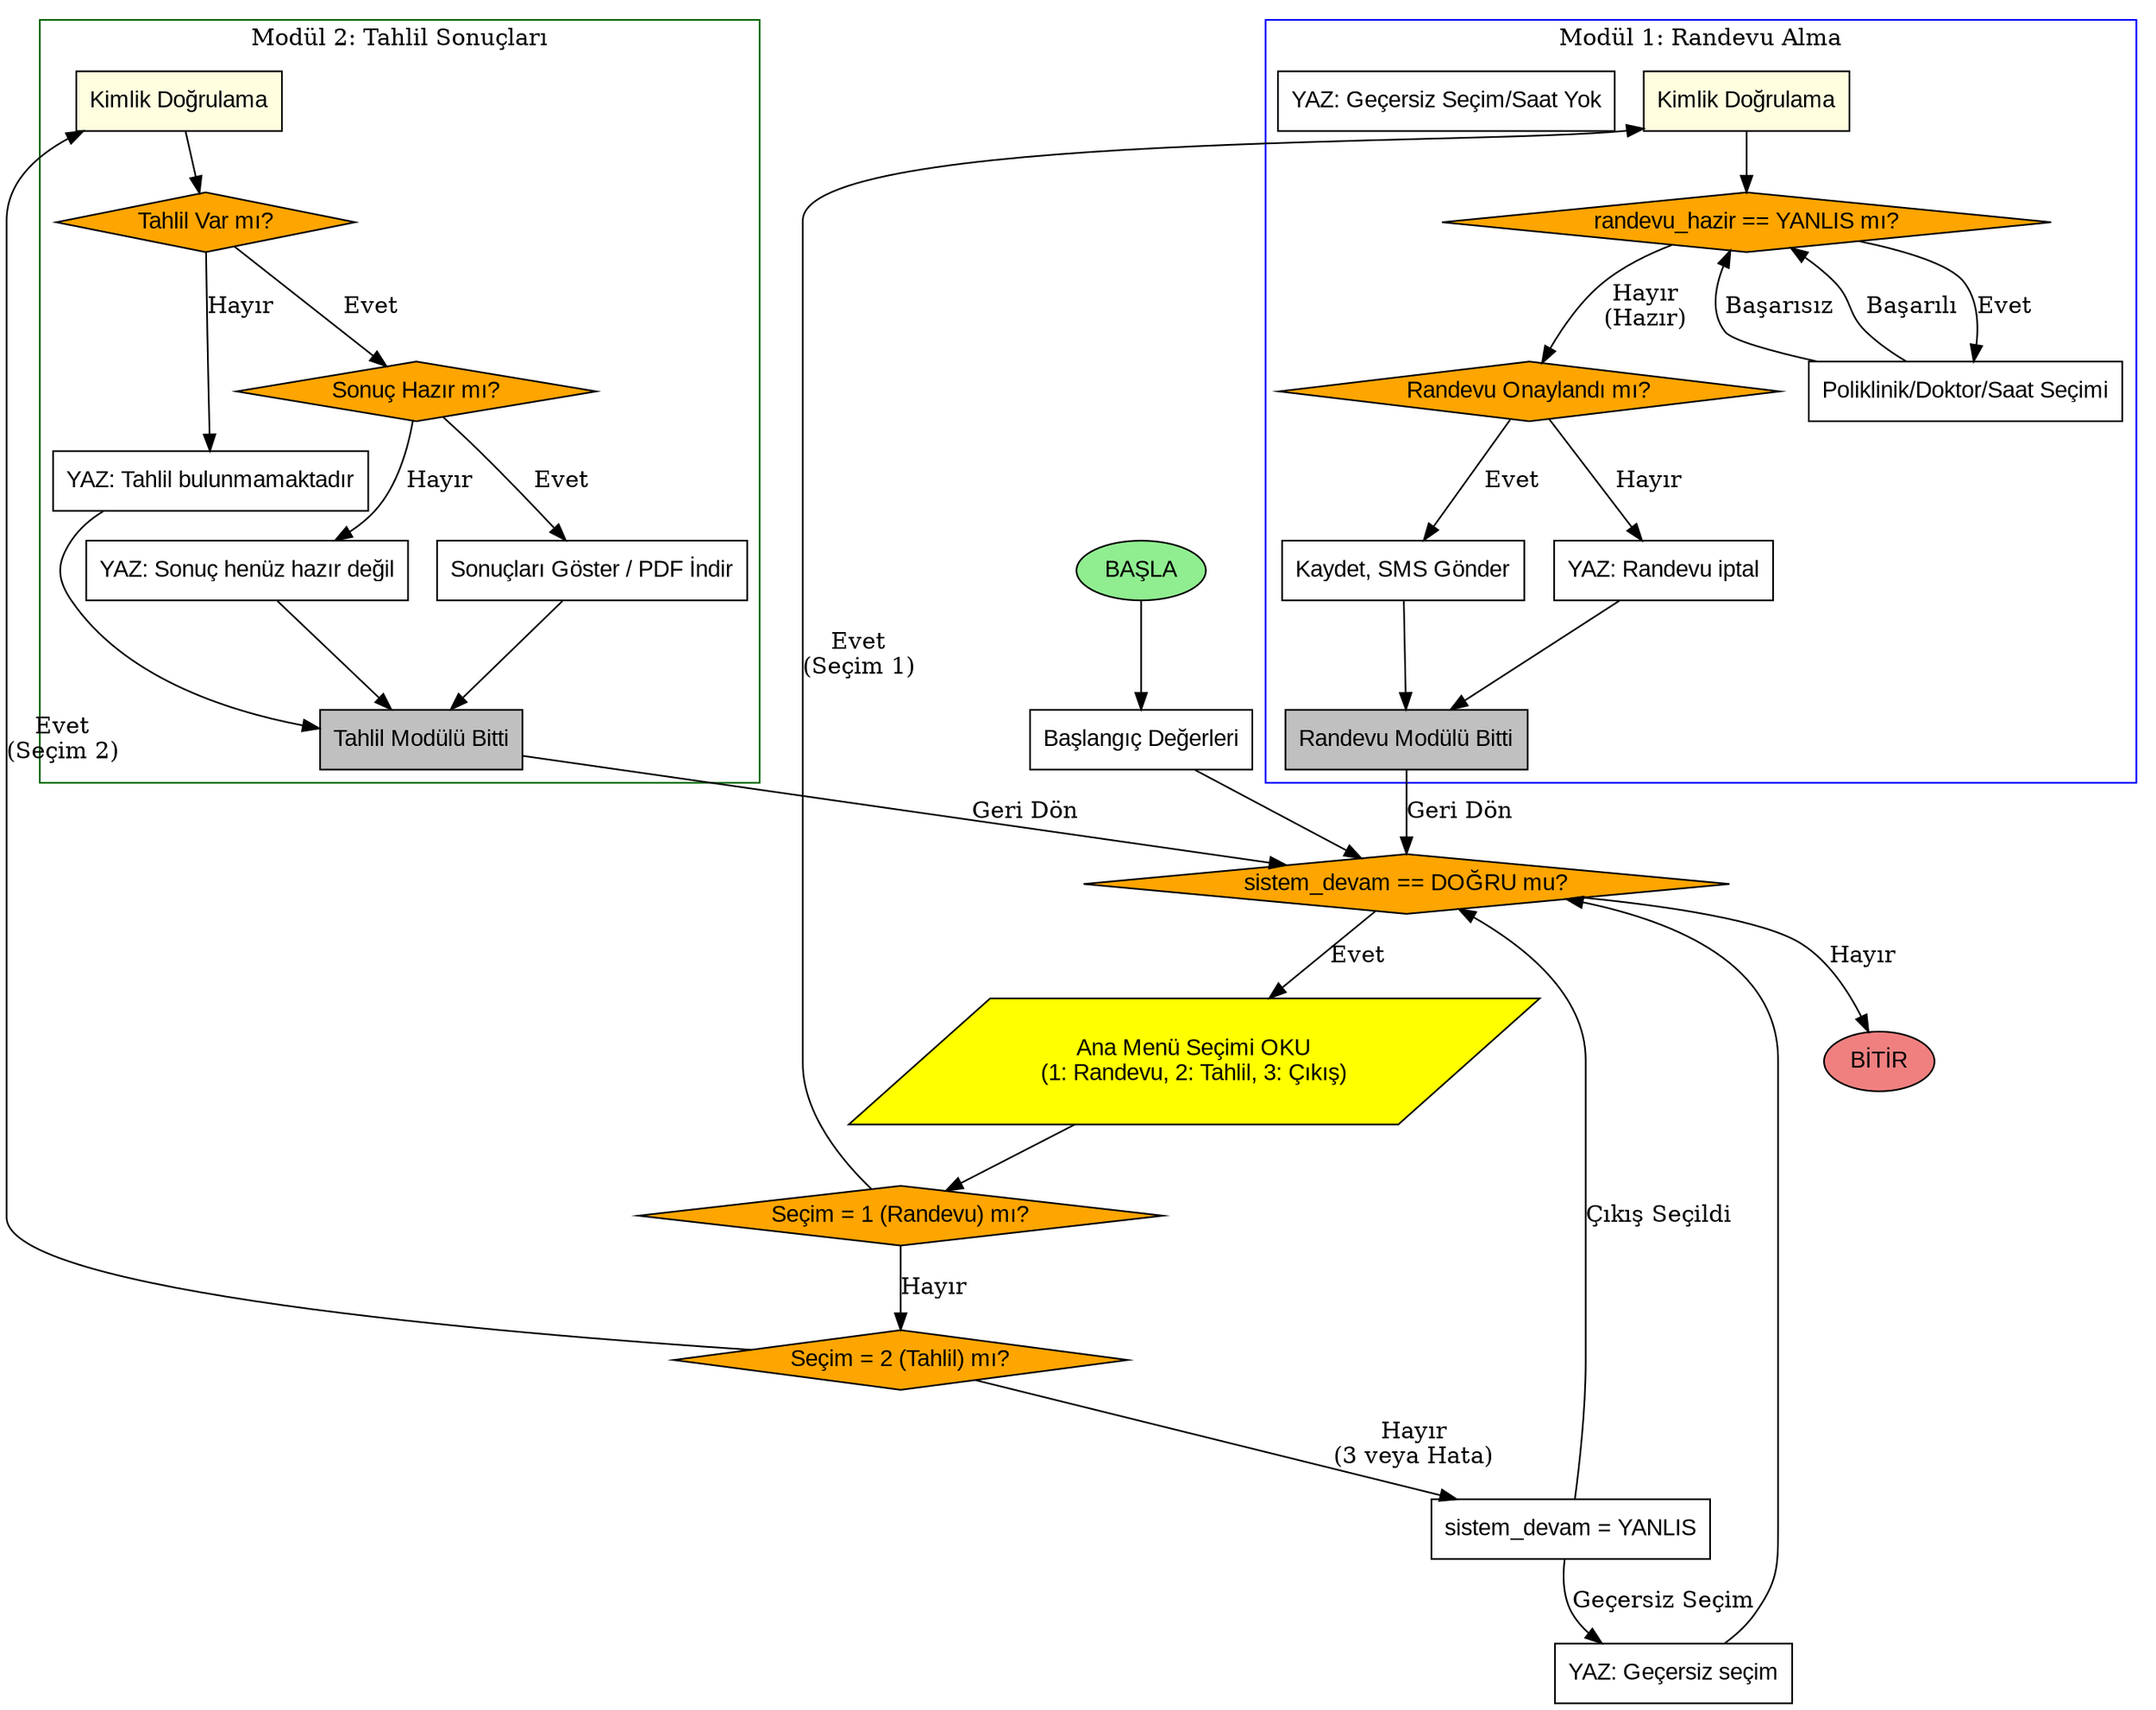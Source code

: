 digraph Hastane_Sistemi_Birlesik {
    rankdir=TB;
    node [fontname="Arial", style="filled"];

    // =================================================================
    // ANA AKIŞ: BAŞLANGIÇ & MENÜ
    // =================================================================

    node [shape=oval, fillcolor="lightgreen"] basla [label="BAŞLA"];
    node [shape=oval, fillcolor="lightcoral"] bitir [label="BİTİR"];
    node [shape=box, fillcolor="white"] degiskenler [label="Başlangıç Değerleri"];
    
    // Ana Menü Döngü Kontrolü
    node [shape=diamond, fillcolor="orange"] sistem_dongu_kontrol [label="sistem_devam == DOĞRU mu?"];
    node [shape=parallelogram, fillcolor="yellow"] menu_oku [label="Ana Menü Seçimi OKU\n(1: Randevu, 2: Tahlil, 3: Çıkış)"];
    node [shape=diamond, fillcolor="orange"] secim_randevu [label="Seçim = 1 (Randevu) mı?"];
    node [shape=diamond, fillcolor="orange"] secim_tahlil [label="Seçim = 2 (Tahlil) mı?"];
    node [shape=box, fillcolor="white"] sistem_cikis [label="sistem_devam = YANLIS"];
    node [shape=box, fillcolor="white"] gecersiz_secim [label="YAZ: Geçersiz seçim"];

    // BAĞLANTILAR: ANA AKIŞ
    basla -> degiskenler;
    degiskenler -> sistem_dongu_kontrol;
    sistem_dongu_kontrol -> menu_oku [label="Evet"];
    sistem_dongu_kontrol -> bitir [label="Hayır"];
    menu_oku -> secim_randevu;

    secim_randevu -> secim_tahlil [label="Hayır"];
    secim_tahlil -> sistem_cikis [label="Hayır\n(3 veya Hata)"];
    
    sistem_cikis -> gecersiz_secim [label="Geçersiz Seçim"]; // (3'ten farklı ise)
    sistem_cikis -> sistem_dongu_kontrol [label="Çıkış Seçildi"];
    gecersiz_secim -> sistem_dongu_kontrol;
    
    // ----------------------------------------------------
    // MODÜL 1: RANDEVU ALMA
    // ----------------------------------------------------
    subgraph cluster_randevu {
        label = "Modül 1: Randevu Alma";
        color = "blue";
        
        node [shape=box, fillcolor="lightyellow"] M1_Giris [label="Kimlik Doğrulama"];
        node [shape=diamond, fillcolor="orange"] M1_secim_dongu [label="randevu_hazir == YANLIS mı?"];
        node [shape=box, fillcolor="white"] M1_secim_adimlari [label="Poliklinik/Doktor/Saat Seçimi"];
        node [shape=box, fillcolor="white"] M1_hata [label="YAZ: Geçersiz Seçim/Saat Yok"];
        node [shape=diamond, fillcolor="orange"] M1_onay [label="Randevu Onaylandı mı?"];
        node [shape=box, fillcolor="white"] M1_kayit [label="Kaydet, SMS Gönder"];
        node [shape=box, fillcolor="white"] M1_iptal [label="YAZ: Randevu iptal"];
        node [shape=box, fillcolor="grey"] M1_Cikis [label="Randevu Modülü Bitti"];

        // Modül İçi Bağlantılar
        M1_Giris -> M1_secim_dongu;
        M1_secim_dongu -> M1_secim_adimlari [label="Evet"];
        M1_secim_dongu -> M1_onay [label="Hayır\n(Hazır)"];
        M1_secim_adimlari -> M1_secim_dongu [label="Başarısız"]; // Seçim/Hata durumunda başa döner
        M1_secim_adimlari -> M1_secim_dongu [label="Başarılı"]; // randevu_hazir=DOĞRU, döngüden çıkar

        M1_onay -> M1_kayit [label="Evet"];
        M1_onay -> M1_iptal [label="Hayır"];
        M1_kayit -> M1_Cikis;
        M1_iptal -> M1_Cikis;
    }

    // ----------------------------------------------------
    // MODÜL 2: TAHLİL SONUÇLARI
    // ----------------------------------------------------
    subgraph cluster_tahlil {
        label = "Modül 2: Tahlil Sonuçları";
        color = "darkgreen";
        
        node [shape=box, fillcolor="lightyellow"] M2_Giris [label="Kimlik Doğrulama"];
        node [shape=diamond, fillcolor="orange"] M2_varlik [label="Tahlil Var mı?"];
        node [shape=diamond, fillcolor="orange"] M2_hazir [label="Sonuç Hazır mı?"];
        node [shape=box, fillcolor="white"] M2_goster [label="Sonuçları Göster / PDF İndir"];
        node [shape=box, fillcolor="white"] M2_bekle [label="YAZ: Sonuç henüz hazır değil"];
        node [shape=box, fillcolor="white"] M2_yok [label="YAZ: Tahlil bulunmamaktadır"];
        node [shape=box, fillcolor="grey"] M2_Cikis [label="Tahlil Modülü Bitti"];

        // Modül İçi Bağlantılar
        M2_Giris -> M2_varlik;
        M2_varlik -> M2_hazir [label="Evet"];
        M2_varlik -> M2_yok [label="Hayır"];
        M2_yok -> M2_Cikis;
        M2_hazir -> M2_goster [label="Evet"];
        M2_hazir -> M2_bekle [label="Hayır"];
        M2_goster -> M2_Cikis;
        M2_bekle -> M2_Cikis;
    }

    // ----------------------------------------------------
    // MODÜL İLE ANA AKIŞ ARASI BAĞLANTILAR
    // ----------------------------------------------------

    // Randevu Modülü Çağrısı
    secim_randevu -> M1_Giris [label="Evet\n(Seçim 1)"];
    M1_Cikis -> sistem_dongu_kontrol [label="Geri Dön"]; // Modül bitince Ana Menüye dön

    // Tahlil Modülü Çağrısı
    secim_tahlil -> M2_Giris [label="Evet\n(Seçim 2)"];
    M2_Cikis -> sistem_dongu_kontrol [label="Geri Dön"]; // Modül bitince Ana Menüye dön
}
